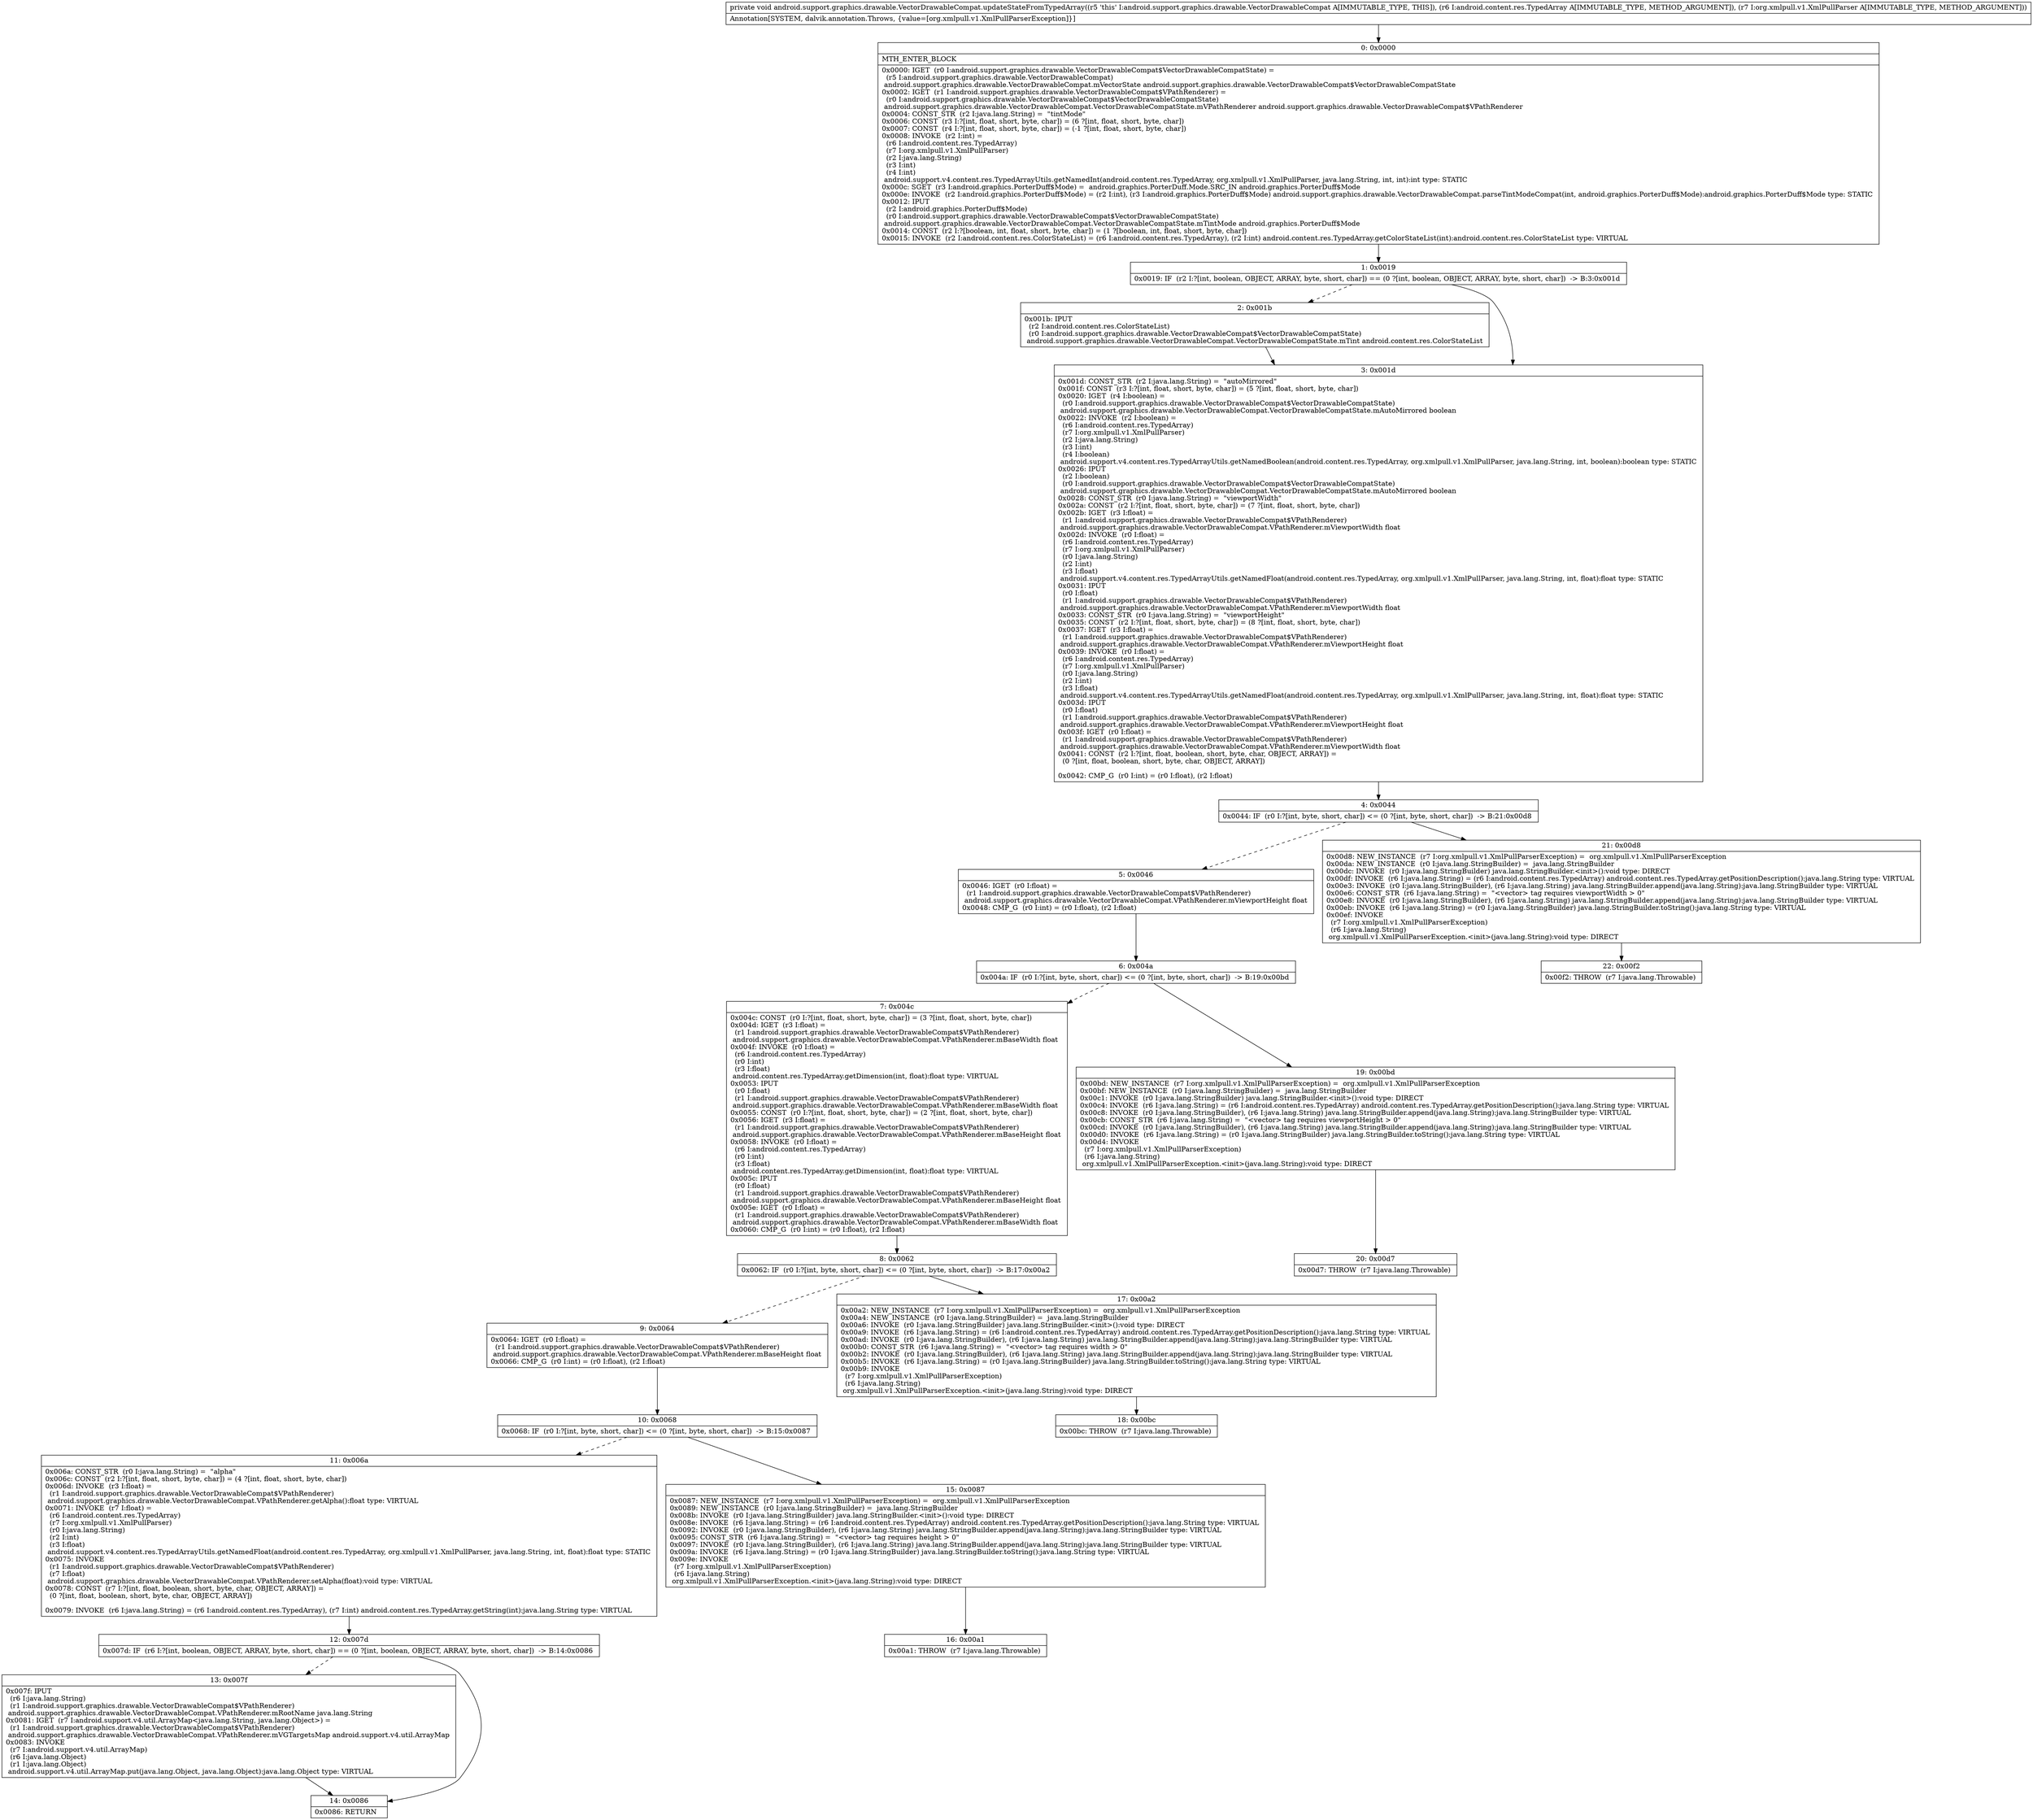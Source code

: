 digraph "CFG forandroid.support.graphics.drawable.VectorDrawableCompat.updateStateFromTypedArray(Landroid\/content\/res\/TypedArray;Lorg\/xmlpull\/v1\/XmlPullParser;)V" {
Node_0 [shape=record,label="{0\:\ 0x0000|MTH_ENTER_BLOCK\l|0x0000: IGET  (r0 I:android.support.graphics.drawable.VectorDrawableCompat$VectorDrawableCompatState) = \l  (r5 I:android.support.graphics.drawable.VectorDrawableCompat)\l android.support.graphics.drawable.VectorDrawableCompat.mVectorState android.support.graphics.drawable.VectorDrawableCompat$VectorDrawableCompatState \l0x0002: IGET  (r1 I:android.support.graphics.drawable.VectorDrawableCompat$VPathRenderer) = \l  (r0 I:android.support.graphics.drawable.VectorDrawableCompat$VectorDrawableCompatState)\l android.support.graphics.drawable.VectorDrawableCompat.VectorDrawableCompatState.mVPathRenderer android.support.graphics.drawable.VectorDrawableCompat$VPathRenderer \l0x0004: CONST_STR  (r2 I:java.lang.String) =  \"tintMode\" \l0x0006: CONST  (r3 I:?[int, float, short, byte, char]) = (6 ?[int, float, short, byte, char]) \l0x0007: CONST  (r4 I:?[int, float, short, byte, char]) = (\-1 ?[int, float, short, byte, char]) \l0x0008: INVOKE  (r2 I:int) = \l  (r6 I:android.content.res.TypedArray)\l  (r7 I:org.xmlpull.v1.XmlPullParser)\l  (r2 I:java.lang.String)\l  (r3 I:int)\l  (r4 I:int)\l android.support.v4.content.res.TypedArrayUtils.getNamedInt(android.content.res.TypedArray, org.xmlpull.v1.XmlPullParser, java.lang.String, int, int):int type: STATIC \l0x000c: SGET  (r3 I:android.graphics.PorterDuff$Mode) =  android.graphics.PorterDuff.Mode.SRC_IN android.graphics.PorterDuff$Mode \l0x000e: INVOKE  (r2 I:android.graphics.PorterDuff$Mode) = (r2 I:int), (r3 I:android.graphics.PorterDuff$Mode) android.support.graphics.drawable.VectorDrawableCompat.parseTintModeCompat(int, android.graphics.PorterDuff$Mode):android.graphics.PorterDuff$Mode type: STATIC \l0x0012: IPUT  \l  (r2 I:android.graphics.PorterDuff$Mode)\l  (r0 I:android.support.graphics.drawable.VectorDrawableCompat$VectorDrawableCompatState)\l android.support.graphics.drawable.VectorDrawableCompat.VectorDrawableCompatState.mTintMode android.graphics.PorterDuff$Mode \l0x0014: CONST  (r2 I:?[boolean, int, float, short, byte, char]) = (1 ?[boolean, int, float, short, byte, char]) \l0x0015: INVOKE  (r2 I:android.content.res.ColorStateList) = (r6 I:android.content.res.TypedArray), (r2 I:int) android.content.res.TypedArray.getColorStateList(int):android.content.res.ColorStateList type: VIRTUAL \l}"];
Node_1 [shape=record,label="{1\:\ 0x0019|0x0019: IF  (r2 I:?[int, boolean, OBJECT, ARRAY, byte, short, char]) == (0 ?[int, boolean, OBJECT, ARRAY, byte, short, char])  \-\> B:3:0x001d \l}"];
Node_2 [shape=record,label="{2\:\ 0x001b|0x001b: IPUT  \l  (r2 I:android.content.res.ColorStateList)\l  (r0 I:android.support.graphics.drawable.VectorDrawableCompat$VectorDrawableCompatState)\l android.support.graphics.drawable.VectorDrawableCompat.VectorDrawableCompatState.mTint android.content.res.ColorStateList \l}"];
Node_3 [shape=record,label="{3\:\ 0x001d|0x001d: CONST_STR  (r2 I:java.lang.String) =  \"autoMirrored\" \l0x001f: CONST  (r3 I:?[int, float, short, byte, char]) = (5 ?[int, float, short, byte, char]) \l0x0020: IGET  (r4 I:boolean) = \l  (r0 I:android.support.graphics.drawable.VectorDrawableCompat$VectorDrawableCompatState)\l android.support.graphics.drawable.VectorDrawableCompat.VectorDrawableCompatState.mAutoMirrored boolean \l0x0022: INVOKE  (r2 I:boolean) = \l  (r6 I:android.content.res.TypedArray)\l  (r7 I:org.xmlpull.v1.XmlPullParser)\l  (r2 I:java.lang.String)\l  (r3 I:int)\l  (r4 I:boolean)\l android.support.v4.content.res.TypedArrayUtils.getNamedBoolean(android.content.res.TypedArray, org.xmlpull.v1.XmlPullParser, java.lang.String, int, boolean):boolean type: STATIC \l0x0026: IPUT  \l  (r2 I:boolean)\l  (r0 I:android.support.graphics.drawable.VectorDrawableCompat$VectorDrawableCompatState)\l android.support.graphics.drawable.VectorDrawableCompat.VectorDrawableCompatState.mAutoMirrored boolean \l0x0028: CONST_STR  (r0 I:java.lang.String) =  \"viewportWidth\" \l0x002a: CONST  (r2 I:?[int, float, short, byte, char]) = (7 ?[int, float, short, byte, char]) \l0x002b: IGET  (r3 I:float) = \l  (r1 I:android.support.graphics.drawable.VectorDrawableCompat$VPathRenderer)\l android.support.graphics.drawable.VectorDrawableCompat.VPathRenderer.mViewportWidth float \l0x002d: INVOKE  (r0 I:float) = \l  (r6 I:android.content.res.TypedArray)\l  (r7 I:org.xmlpull.v1.XmlPullParser)\l  (r0 I:java.lang.String)\l  (r2 I:int)\l  (r3 I:float)\l android.support.v4.content.res.TypedArrayUtils.getNamedFloat(android.content.res.TypedArray, org.xmlpull.v1.XmlPullParser, java.lang.String, int, float):float type: STATIC \l0x0031: IPUT  \l  (r0 I:float)\l  (r1 I:android.support.graphics.drawable.VectorDrawableCompat$VPathRenderer)\l android.support.graphics.drawable.VectorDrawableCompat.VPathRenderer.mViewportWidth float \l0x0033: CONST_STR  (r0 I:java.lang.String) =  \"viewportHeight\" \l0x0035: CONST  (r2 I:?[int, float, short, byte, char]) = (8 ?[int, float, short, byte, char]) \l0x0037: IGET  (r3 I:float) = \l  (r1 I:android.support.graphics.drawable.VectorDrawableCompat$VPathRenderer)\l android.support.graphics.drawable.VectorDrawableCompat.VPathRenderer.mViewportHeight float \l0x0039: INVOKE  (r0 I:float) = \l  (r6 I:android.content.res.TypedArray)\l  (r7 I:org.xmlpull.v1.XmlPullParser)\l  (r0 I:java.lang.String)\l  (r2 I:int)\l  (r3 I:float)\l android.support.v4.content.res.TypedArrayUtils.getNamedFloat(android.content.res.TypedArray, org.xmlpull.v1.XmlPullParser, java.lang.String, int, float):float type: STATIC \l0x003d: IPUT  \l  (r0 I:float)\l  (r1 I:android.support.graphics.drawable.VectorDrawableCompat$VPathRenderer)\l android.support.graphics.drawable.VectorDrawableCompat.VPathRenderer.mViewportHeight float \l0x003f: IGET  (r0 I:float) = \l  (r1 I:android.support.graphics.drawable.VectorDrawableCompat$VPathRenderer)\l android.support.graphics.drawable.VectorDrawableCompat.VPathRenderer.mViewportWidth float \l0x0041: CONST  (r2 I:?[int, float, boolean, short, byte, char, OBJECT, ARRAY]) = \l  (0 ?[int, float, boolean, short, byte, char, OBJECT, ARRAY])\l \l0x0042: CMP_G  (r0 I:int) = (r0 I:float), (r2 I:float) \l}"];
Node_4 [shape=record,label="{4\:\ 0x0044|0x0044: IF  (r0 I:?[int, byte, short, char]) \<= (0 ?[int, byte, short, char])  \-\> B:21:0x00d8 \l}"];
Node_5 [shape=record,label="{5\:\ 0x0046|0x0046: IGET  (r0 I:float) = \l  (r1 I:android.support.graphics.drawable.VectorDrawableCompat$VPathRenderer)\l android.support.graphics.drawable.VectorDrawableCompat.VPathRenderer.mViewportHeight float \l0x0048: CMP_G  (r0 I:int) = (r0 I:float), (r2 I:float) \l}"];
Node_6 [shape=record,label="{6\:\ 0x004a|0x004a: IF  (r0 I:?[int, byte, short, char]) \<= (0 ?[int, byte, short, char])  \-\> B:19:0x00bd \l}"];
Node_7 [shape=record,label="{7\:\ 0x004c|0x004c: CONST  (r0 I:?[int, float, short, byte, char]) = (3 ?[int, float, short, byte, char]) \l0x004d: IGET  (r3 I:float) = \l  (r1 I:android.support.graphics.drawable.VectorDrawableCompat$VPathRenderer)\l android.support.graphics.drawable.VectorDrawableCompat.VPathRenderer.mBaseWidth float \l0x004f: INVOKE  (r0 I:float) = \l  (r6 I:android.content.res.TypedArray)\l  (r0 I:int)\l  (r3 I:float)\l android.content.res.TypedArray.getDimension(int, float):float type: VIRTUAL \l0x0053: IPUT  \l  (r0 I:float)\l  (r1 I:android.support.graphics.drawable.VectorDrawableCompat$VPathRenderer)\l android.support.graphics.drawable.VectorDrawableCompat.VPathRenderer.mBaseWidth float \l0x0055: CONST  (r0 I:?[int, float, short, byte, char]) = (2 ?[int, float, short, byte, char]) \l0x0056: IGET  (r3 I:float) = \l  (r1 I:android.support.graphics.drawable.VectorDrawableCompat$VPathRenderer)\l android.support.graphics.drawable.VectorDrawableCompat.VPathRenderer.mBaseHeight float \l0x0058: INVOKE  (r0 I:float) = \l  (r6 I:android.content.res.TypedArray)\l  (r0 I:int)\l  (r3 I:float)\l android.content.res.TypedArray.getDimension(int, float):float type: VIRTUAL \l0x005c: IPUT  \l  (r0 I:float)\l  (r1 I:android.support.graphics.drawable.VectorDrawableCompat$VPathRenderer)\l android.support.graphics.drawable.VectorDrawableCompat.VPathRenderer.mBaseHeight float \l0x005e: IGET  (r0 I:float) = \l  (r1 I:android.support.graphics.drawable.VectorDrawableCompat$VPathRenderer)\l android.support.graphics.drawable.VectorDrawableCompat.VPathRenderer.mBaseWidth float \l0x0060: CMP_G  (r0 I:int) = (r0 I:float), (r2 I:float) \l}"];
Node_8 [shape=record,label="{8\:\ 0x0062|0x0062: IF  (r0 I:?[int, byte, short, char]) \<= (0 ?[int, byte, short, char])  \-\> B:17:0x00a2 \l}"];
Node_9 [shape=record,label="{9\:\ 0x0064|0x0064: IGET  (r0 I:float) = \l  (r1 I:android.support.graphics.drawable.VectorDrawableCompat$VPathRenderer)\l android.support.graphics.drawable.VectorDrawableCompat.VPathRenderer.mBaseHeight float \l0x0066: CMP_G  (r0 I:int) = (r0 I:float), (r2 I:float) \l}"];
Node_10 [shape=record,label="{10\:\ 0x0068|0x0068: IF  (r0 I:?[int, byte, short, char]) \<= (0 ?[int, byte, short, char])  \-\> B:15:0x0087 \l}"];
Node_11 [shape=record,label="{11\:\ 0x006a|0x006a: CONST_STR  (r0 I:java.lang.String) =  \"alpha\" \l0x006c: CONST  (r2 I:?[int, float, short, byte, char]) = (4 ?[int, float, short, byte, char]) \l0x006d: INVOKE  (r3 I:float) = \l  (r1 I:android.support.graphics.drawable.VectorDrawableCompat$VPathRenderer)\l android.support.graphics.drawable.VectorDrawableCompat.VPathRenderer.getAlpha():float type: VIRTUAL \l0x0071: INVOKE  (r7 I:float) = \l  (r6 I:android.content.res.TypedArray)\l  (r7 I:org.xmlpull.v1.XmlPullParser)\l  (r0 I:java.lang.String)\l  (r2 I:int)\l  (r3 I:float)\l android.support.v4.content.res.TypedArrayUtils.getNamedFloat(android.content.res.TypedArray, org.xmlpull.v1.XmlPullParser, java.lang.String, int, float):float type: STATIC \l0x0075: INVOKE  \l  (r1 I:android.support.graphics.drawable.VectorDrawableCompat$VPathRenderer)\l  (r7 I:float)\l android.support.graphics.drawable.VectorDrawableCompat.VPathRenderer.setAlpha(float):void type: VIRTUAL \l0x0078: CONST  (r7 I:?[int, float, boolean, short, byte, char, OBJECT, ARRAY]) = \l  (0 ?[int, float, boolean, short, byte, char, OBJECT, ARRAY])\l \l0x0079: INVOKE  (r6 I:java.lang.String) = (r6 I:android.content.res.TypedArray), (r7 I:int) android.content.res.TypedArray.getString(int):java.lang.String type: VIRTUAL \l}"];
Node_12 [shape=record,label="{12\:\ 0x007d|0x007d: IF  (r6 I:?[int, boolean, OBJECT, ARRAY, byte, short, char]) == (0 ?[int, boolean, OBJECT, ARRAY, byte, short, char])  \-\> B:14:0x0086 \l}"];
Node_13 [shape=record,label="{13\:\ 0x007f|0x007f: IPUT  \l  (r6 I:java.lang.String)\l  (r1 I:android.support.graphics.drawable.VectorDrawableCompat$VPathRenderer)\l android.support.graphics.drawable.VectorDrawableCompat.VPathRenderer.mRootName java.lang.String \l0x0081: IGET  (r7 I:android.support.v4.util.ArrayMap\<java.lang.String, java.lang.Object\>) = \l  (r1 I:android.support.graphics.drawable.VectorDrawableCompat$VPathRenderer)\l android.support.graphics.drawable.VectorDrawableCompat.VPathRenderer.mVGTargetsMap android.support.v4.util.ArrayMap \l0x0083: INVOKE  \l  (r7 I:android.support.v4.util.ArrayMap)\l  (r6 I:java.lang.Object)\l  (r1 I:java.lang.Object)\l android.support.v4.util.ArrayMap.put(java.lang.Object, java.lang.Object):java.lang.Object type: VIRTUAL \l}"];
Node_14 [shape=record,label="{14\:\ 0x0086|0x0086: RETURN   \l}"];
Node_15 [shape=record,label="{15\:\ 0x0087|0x0087: NEW_INSTANCE  (r7 I:org.xmlpull.v1.XmlPullParserException) =  org.xmlpull.v1.XmlPullParserException \l0x0089: NEW_INSTANCE  (r0 I:java.lang.StringBuilder) =  java.lang.StringBuilder \l0x008b: INVOKE  (r0 I:java.lang.StringBuilder) java.lang.StringBuilder.\<init\>():void type: DIRECT \l0x008e: INVOKE  (r6 I:java.lang.String) = (r6 I:android.content.res.TypedArray) android.content.res.TypedArray.getPositionDescription():java.lang.String type: VIRTUAL \l0x0092: INVOKE  (r0 I:java.lang.StringBuilder), (r6 I:java.lang.String) java.lang.StringBuilder.append(java.lang.String):java.lang.StringBuilder type: VIRTUAL \l0x0095: CONST_STR  (r6 I:java.lang.String) =  \"\<vector\> tag requires height \> 0\" \l0x0097: INVOKE  (r0 I:java.lang.StringBuilder), (r6 I:java.lang.String) java.lang.StringBuilder.append(java.lang.String):java.lang.StringBuilder type: VIRTUAL \l0x009a: INVOKE  (r6 I:java.lang.String) = (r0 I:java.lang.StringBuilder) java.lang.StringBuilder.toString():java.lang.String type: VIRTUAL \l0x009e: INVOKE  \l  (r7 I:org.xmlpull.v1.XmlPullParserException)\l  (r6 I:java.lang.String)\l org.xmlpull.v1.XmlPullParserException.\<init\>(java.lang.String):void type: DIRECT \l}"];
Node_16 [shape=record,label="{16\:\ 0x00a1|0x00a1: THROW  (r7 I:java.lang.Throwable) \l}"];
Node_17 [shape=record,label="{17\:\ 0x00a2|0x00a2: NEW_INSTANCE  (r7 I:org.xmlpull.v1.XmlPullParserException) =  org.xmlpull.v1.XmlPullParserException \l0x00a4: NEW_INSTANCE  (r0 I:java.lang.StringBuilder) =  java.lang.StringBuilder \l0x00a6: INVOKE  (r0 I:java.lang.StringBuilder) java.lang.StringBuilder.\<init\>():void type: DIRECT \l0x00a9: INVOKE  (r6 I:java.lang.String) = (r6 I:android.content.res.TypedArray) android.content.res.TypedArray.getPositionDescription():java.lang.String type: VIRTUAL \l0x00ad: INVOKE  (r0 I:java.lang.StringBuilder), (r6 I:java.lang.String) java.lang.StringBuilder.append(java.lang.String):java.lang.StringBuilder type: VIRTUAL \l0x00b0: CONST_STR  (r6 I:java.lang.String) =  \"\<vector\> tag requires width \> 0\" \l0x00b2: INVOKE  (r0 I:java.lang.StringBuilder), (r6 I:java.lang.String) java.lang.StringBuilder.append(java.lang.String):java.lang.StringBuilder type: VIRTUAL \l0x00b5: INVOKE  (r6 I:java.lang.String) = (r0 I:java.lang.StringBuilder) java.lang.StringBuilder.toString():java.lang.String type: VIRTUAL \l0x00b9: INVOKE  \l  (r7 I:org.xmlpull.v1.XmlPullParserException)\l  (r6 I:java.lang.String)\l org.xmlpull.v1.XmlPullParserException.\<init\>(java.lang.String):void type: DIRECT \l}"];
Node_18 [shape=record,label="{18\:\ 0x00bc|0x00bc: THROW  (r7 I:java.lang.Throwable) \l}"];
Node_19 [shape=record,label="{19\:\ 0x00bd|0x00bd: NEW_INSTANCE  (r7 I:org.xmlpull.v1.XmlPullParserException) =  org.xmlpull.v1.XmlPullParserException \l0x00bf: NEW_INSTANCE  (r0 I:java.lang.StringBuilder) =  java.lang.StringBuilder \l0x00c1: INVOKE  (r0 I:java.lang.StringBuilder) java.lang.StringBuilder.\<init\>():void type: DIRECT \l0x00c4: INVOKE  (r6 I:java.lang.String) = (r6 I:android.content.res.TypedArray) android.content.res.TypedArray.getPositionDescription():java.lang.String type: VIRTUAL \l0x00c8: INVOKE  (r0 I:java.lang.StringBuilder), (r6 I:java.lang.String) java.lang.StringBuilder.append(java.lang.String):java.lang.StringBuilder type: VIRTUAL \l0x00cb: CONST_STR  (r6 I:java.lang.String) =  \"\<vector\> tag requires viewportHeight \> 0\" \l0x00cd: INVOKE  (r0 I:java.lang.StringBuilder), (r6 I:java.lang.String) java.lang.StringBuilder.append(java.lang.String):java.lang.StringBuilder type: VIRTUAL \l0x00d0: INVOKE  (r6 I:java.lang.String) = (r0 I:java.lang.StringBuilder) java.lang.StringBuilder.toString():java.lang.String type: VIRTUAL \l0x00d4: INVOKE  \l  (r7 I:org.xmlpull.v1.XmlPullParserException)\l  (r6 I:java.lang.String)\l org.xmlpull.v1.XmlPullParserException.\<init\>(java.lang.String):void type: DIRECT \l}"];
Node_20 [shape=record,label="{20\:\ 0x00d7|0x00d7: THROW  (r7 I:java.lang.Throwable) \l}"];
Node_21 [shape=record,label="{21\:\ 0x00d8|0x00d8: NEW_INSTANCE  (r7 I:org.xmlpull.v1.XmlPullParserException) =  org.xmlpull.v1.XmlPullParserException \l0x00da: NEW_INSTANCE  (r0 I:java.lang.StringBuilder) =  java.lang.StringBuilder \l0x00dc: INVOKE  (r0 I:java.lang.StringBuilder) java.lang.StringBuilder.\<init\>():void type: DIRECT \l0x00df: INVOKE  (r6 I:java.lang.String) = (r6 I:android.content.res.TypedArray) android.content.res.TypedArray.getPositionDescription():java.lang.String type: VIRTUAL \l0x00e3: INVOKE  (r0 I:java.lang.StringBuilder), (r6 I:java.lang.String) java.lang.StringBuilder.append(java.lang.String):java.lang.StringBuilder type: VIRTUAL \l0x00e6: CONST_STR  (r6 I:java.lang.String) =  \"\<vector\> tag requires viewportWidth \> 0\" \l0x00e8: INVOKE  (r0 I:java.lang.StringBuilder), (r6 I:java.lang.String) java.lang.StringBuilder.append(java.lang.String):java.lang.StringBuilder type: VIRTUAL \l0x00eb: INVOKE  (r6 I:java.lang.String) = (r0 I:java.lang.StringBuilder) java.lang.StringBuilder.toString():java.lang.String type: VIRTUAL \l0x00ef: INVOKE  \l  (r7 I:org.xmlpull.v1.XmlPullParserException)\l  (r6 I:java.lang.String)\l org.xmlpull.v1.XmlPullParserException.\<init\>(java.lang.String):void type: DIRECT \l}"];
Node_22 [shape=record,label="{22\:\ 0x00f2|0x00f2: THROW  (r7 I:java.lang.Throwable) \l}"];
MethodNode[shape=record,label="{private void android.support.graphics.drawable.VectorDrawableCompat.updateStateFromTypedArray((r5 'this' I:android.support.graphics.drawable.VectorDrawableCompat A[IMMUTABLE_TYPE, THIS]), (r6 I:android.content.res.TypedArray A[IMMUTABLE_TYPE, METHOD_ARGUMENT]), (r7 I:org.xmlpull.v1.XmlPullParser A[IMMUTABLE_TYPE, METHOD_ARGUMENT]))  | Annotation[SYSTEM, dalvik.annotation.Throws, \{value=[org.xmlpull.v1.XmlPullParserException]\}]\l}"];
MethodNode -> Node_0;
Node_0 -> Node_1;
Node_1 -> Node_2[style=dashed];
Node_1 -> Node_3;
Node_2 -> Node_3;
Node_3 -> Node_4;
Node_4 -> Node_5[style=dashed];
Node_4 -> Node_21;
Node_5 -> Node_6;
Node_6 -> Node_7[style=dashed];
Node_6 -> Node_19;
Node_7 -> Node_8;
Node_8 -> Node_9[style=dashed];
Node_8 -> Node_17;
Node_9 -> Node_10;
Node_10 -> Node_11[style=dashed];
Node_10 -> Node_15;
Node_11 -> Node_12;
Node_12 -> Node_13[style=dashed];
Node_12 -> Node_14;
Node_13 -> Node_14;
Node_15 -> Node_16;
Node_17 -> Node_18;
Node_19 -> Node_20;
Node_21 -> Node_22;
}

